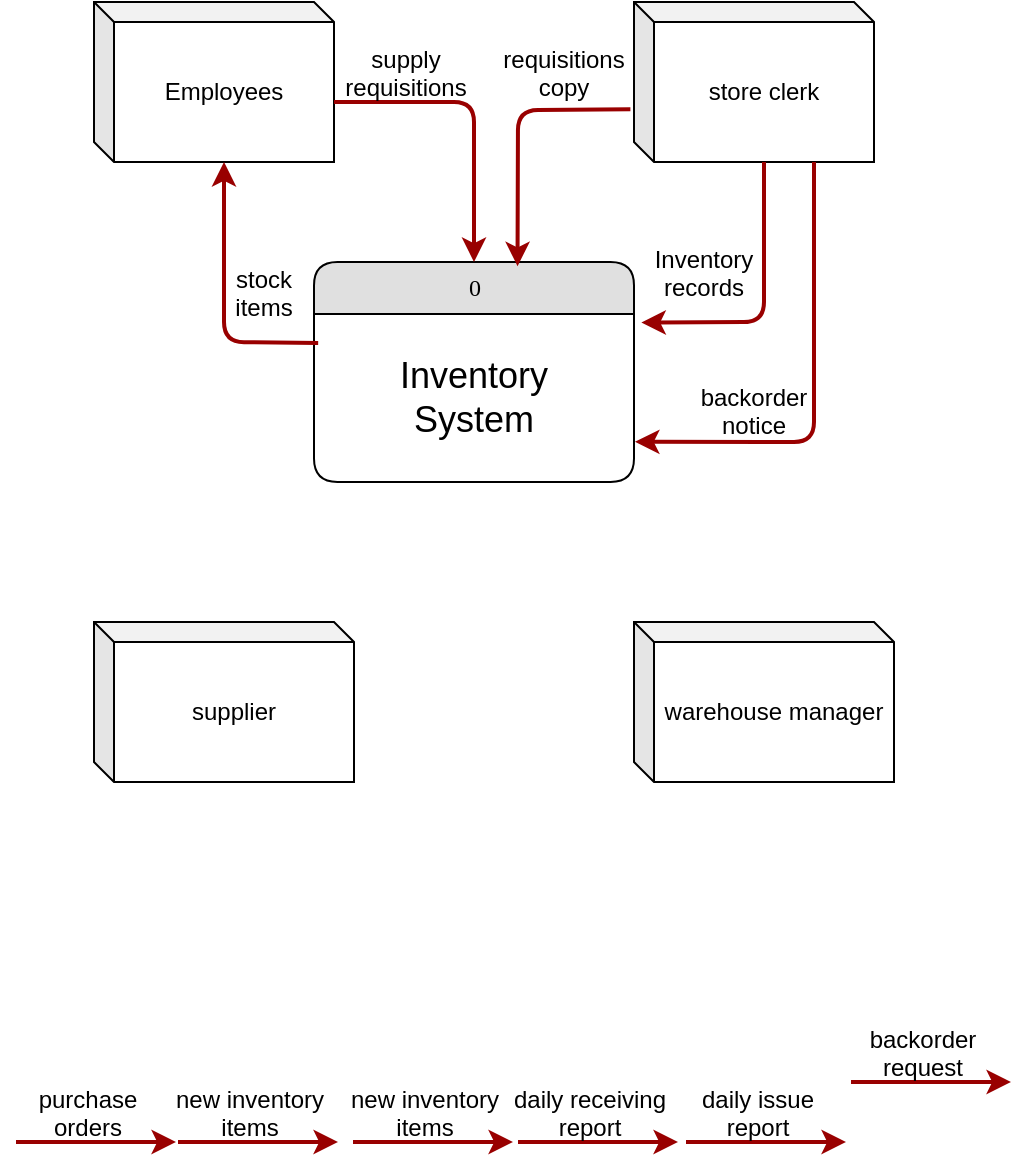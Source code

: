 <mxfile version="22.1.21" type="github">
  <diagram name="Page-1" id="5d7acffa-a066-3a61-03fe-96351882024d">
    <mxGraphModel dx="934" dy="534" grid="1" gridSize="10" guides="1" tooltips="1" connect="1" arrows="1" fold="1" page="1" pageScale="1" pageWidth="1100" pageHeight="850" background="#ffffff" math="0" shadow="0">
      <root>
        <mxCell id="0" />
        <mxCell id="1" parent="0" />
        <mxCell id="l346gy1Z0WuWglJ_ExZx-5" value="0" style="swimlane;html=1;fontStyle=0;childLayout=stackLayout;horizontal=1;startSize=26;fillColor=#e0e0e0;horizontalStack=0;resizeParent=1;resizeLast=0;collapsible=1;marginBottom=0;swimlaneFillColor=#ffffff;align=center;rounded=1;shadow=0;comic=0;labelBackgroundColor=none;strokeWidth=1;fontFamily=Verdana;fontSize=12" vertex="1" parent="1">
          <mxGeometry x="380" y="260" width="160" height="110" as="geometry" />
        </mxCell>
        <mxCell id="l346gy1Z0WuWglJ_ExZx-7" value="Inventory&lt;br style=&quot;font-size: 18px;&quot;&gt;System" style="text;html=1;strokeColor=none;fillColor=none;spacingLeft=4;spacingRight=4;whiteSpace=wrap;overflow=hidden;rotatable=0;points=[[0,0.5],[1,0.5]];portConstraint=eastwest;align=center;verticalAlign=middle;fontSize=18;" vertex="1" parent="l346gy1Z0WuWglJ_ExZx-5">
          <mxGeometry y="26" width="160" height="84" as="geometry" />
        </mxCell>
        <mxCell id="l346gy1Z0WuWglJ_ExZx-9" value="Employees" style="shape=cube;whiteSpace=wrap;html=1;boundedLbl=1;backgroundOutline=1;darkOpacity=0.05;darkOpacity2=0.1;size=10;" vertex="1" parent="1">
          <mxGeometry x="270" y="130" width="120" height="80" as="geometry" />
        </mxCell>
        <mxCell id="l346gy1Z0WuWglJ_ExZx-10" value="store clerk" style="shape=cube;whiteSpace=wrap;html=1;boundedLbl=1;backgroundOutline=1;darkOpacity=0.05;darkOpacity2=0.1;size=10;" vertex="1" parent="1">
          <mxGeometry x="540" y="130" width="120" height="80" as="geometry" />
        </mxCell>
        <mxCell id="l346gy1Z0WuWglJ_ExZx-11" value="supplier" style="shape=cube;whiteSpace=wrap;html=1;boundedLbl=1;backgroundOutline=1;darkOpacity=0.05;darkOpacity2=0.1;size=10;" vertex="1" parent="1">
          <mxGeometry x="270" y="440" width="130" height="80" as="geometry" />
        </mxCell>
        <mxCell id="l346gy1Z0WuWglJ_ExZx-12" value="warehouse manager" style="shape=cube;whiteSpace=wrap;html=1;boundedLbl=1;backgroundOutline=1;darkOpacity=0.05;darkOpacity2=0.1;size=10;" vertex="1" parent="1">
          <mxGeometry x="540" y="440" width="130" height="80" as="geometry" />
        </mxCell>
        <mxCell id="l346gy1Z0WuWglJ_ExZx-13" value="" style="edgeStyle=none;noEdgeStyle=1;strokeColor=#990000;strokeWidth=2" edge="1" parent="1" target="l346gy1Z0WuWglJ_ExZx-5">
          <mxGeometry width="100" height="100" relative="1" as="geometry">
            <mxPoint x="390" y="180" as="sourcePoint" />
            <mxPoint x="470" y="180" as="targetPoint" />
            <Array as="points">
              <mxPoint x="460" y="180" />
            </Array>
          </mxGeometry>
        </mxCell>
        <mxCell id="l346gy1Z0WuWglJ_ExZx-14" value="supply&#xa;requisitions" style="text;spacingTop=-5;align=center" vertex="1" parent="1">
          <mxGeometry x="411" y="150" width="30" height="20" as="geometry" />
        </mxCell>
        <mxCell id="l346gy1Z0WuWglJ_ExZx-15" value="" style="edgeStyle=none;noEdgeStyle=1;strokeColor=#990000;strokeWidth=2;entryX=0.636;entryY=0.019;entryDx=0;entryDy=0;entryPerimeter=0;exitX=-0.015;exitY=0.671;exitDx=0;exitDy=0;exitPerimeter=0;" edge="1" parent="1" source="l346gy1Z0WuWglJ_ExZx-10" target="l346gy1Z0WuWglJ_ExZx-5">
          <mxGeometry width="100" height="100" relative="1" as="geometry">
            <mxPoint x="565" y="258.82" as="sourcePoint" />
            <mxPoint x="645" y="258.82" as="targetPoint" />
            <Array as="points">
              <mxPoint x="482" y="184" />
            </Array>
          </mxGeometry>
        </mxCell>
        <mxCell id="l346gy1Z0WuWglJ_ExZx-16" value="requisitions&#xa;copy" style="text;spacingTop=-5;align=center" vertex="1" parent="1">
          <mxGeometry x="490" y="150" width="30" height="20" as="geometry" />
        </mxCell>
        <mxCell id="l346gy1Z0WuWglJ_ExZx-17" value="" style="edgeStyle=none;noEdgeStyle=1;strokeColor=#990000;strokeWidth=2;entryX=1.023;entryY=0.051;entryDx=0;entryDy=0;entryPerimeter=0;exitX=0;exitY=0;exitDx=65;exitDy=80;exitPerimeter=0;" edge="1" parent="1" source="l346gy1Z0WuWglJ_ExZx-10" target="l346gy1Z0WuWglJ_ExZx-7">
          <mxGeometry width="100" height="100" relative="1" as="geometry">
            <mxPoint x="617" y="290" as="sourcePoint" />
            <mxPoint x="697" y="290" as="targetPoint" />
            <Array as="points">
              <mxPoint x="605" y="290" />
            </Array>
          </mxGeometry>
        </mxCell>
        <mxCell id="l346gy1Z0WuWglJ_ExZx-18" value="Inventory &#xa;records" style="text;spacingTop=-5;align=center" vertex="1" parent="1">
          <mxGeometry x="560" y="250" width="30" height="20" as="geometry" />
        </mxCell>
        <mxCell id="l346gy1Z0WuWglJ_ExZx-19" value="" style="edgeStyle=none;noEdgeStyle=1;strokeColor=#990000;strokeWidth=2;entryX=1.003;entryY=0.761;entryDx=0;entryDy=0;entryPerimeter=0;" edge="1" parent="1" target="l346gy1Z0WuWglJ_ExZx-7">
          <mxGeometry width="100" height="100" relative="1" as="geometry">
            <mxPoint x="630" y="210" as="sourcePoint" />
            <mxPoint x="550" y="360" as="targetPoint" />
            <Array as="points">
              <mxPoint x="630" y="350" />
            </Array>
          </mxGeometry>
        </mxCell>
        <mxCell id="l346gy1Z0WuWglJ_ExZx-20" value="backorder &#xa;notice" style="text;spacingTop=-5;align=center" vertex="1" parent="1">
          <mxGeometry x="585" y="319" width="30" height="20" as="geometry" />
        </mxCell>
        <mxCell id="l346gy1Z0WuWglJ_ExZx-21" value="" style="edgeStyle=none;noEdgeStyle=1;strokeColor=#990000;strokeWidth=2" edge="1" parent="1">
          <mxGeometry width="100" height="100" relative="1" as="geometry">
            <mxPoint x="648.5" y="670" as="sourcePoint" />
            <mxPoint x="728.5" y="670" as="targetPoint" />
          </mxGeometry>
        </mxCell>
        <mxCell id="l346gy1Z0WuWglJ_ExZx-22" value="backorder &#xa;request" style="text;spacingTop=-5;align=center" vertex="1" parent="1">
          <mxGeometry x="669.5" y="640" width="30" height="10" as="geometry" />
        </mxCell>
        <mxCell id="l346gy1Z0WuWglJ_ExZx-23" value="" style="edgeStyle=none;noEdgeStyle=1;strokeColor=#990000;strokeWidth=2;exitX=0.013;exitY=0.173;exitDx=0;exitDy=0;exitPerimeter=0;entryX=0;entryY=0;entryDx=65;entryDy=80;entryPerimeter=0;" edge="1" parent="1" source="l346gy1Z0WuWglJ_ExZx-7" target="l346gy1Z0WuWglJ_ExZx-9">
          <mxGeometry width="100" height="100" relative="1" as="geometry">
            <mxPoint x="270" y="248.82" as="sourcePoint" />
            <mxPoint x="350" y="248.82" as="targetPoint" />
            <Array as="points">
              <mxPoint x="335" y="300" />
            </Array>
          </mxGeometry>
        </mxCell>
        <mxCell id="l346gy1Z0WuWglJ_ExZx-24" value="stock&#xa;items" style="text;spacingTop=-5;align=center" vertex="1" parent="1">
          <mxGeometry x="340" y="260" width="30" height="20" as="geometry" />
        </mxCell>
        <mxCell id="l346gy1Z0WuWglJ_ExZx-25" value="" style="edgeStyle=none;noEdgeStyle=1;strokeColor=#990000;strokeWidth=2" edge="1" parent="1">
          <mxGeometry width="100" height="100" relative="1" as="geometry">
            <mxPoint x="231" y="700" as="sourcePoint" />
            <mxPoint x="311" y="700" as="targetPoint" />
          </mxGeometry>
        </mxCell>
        <mxCell id="l346gy1Z0WuWglJ_ExZx-26" value="purchase&#xa;orders" style="text;spacingTop=-5;align=center" vertex="1" parent="1">
          <mxGeometry x="252" y="670" width="30" height="20" as="geometry" />
        </mxCell>
        <mxCell id="l346gy1Z0WuWglJ_ExZx-27" value="" style="edgeStyle=none;noEdgeStyle=1;strokeColor=#990000;strokeWidth=2" edge="1" parent="1">
          <mxGeometry width="100" height="100" relative="1" as="geometry">
            <mxPoint x="312" y="700" as="sourcePoint" />
            <mxPoint x="392" y="700" as="targetPoint" />
          </mxGeometry>
        </mxCell>
        <mxCell id="l346gy1Z0WuWglJ_ExZx-28" value="new inventory&#xa;items" style="text;spacingTop=-5;align=center" vertex="1" parent="1">
          <mxGeometry x="333" y="670" width="30" height="20" as="geometry" />
        </mxCell>
        <mxCell id="l346gy1Z0WuWglJ_ExZx-29" value="" style="edgeStyle=none;noEdgeStyle=1;strokeColor=#990000;strokeWidth=2" edge="1" parent="1">
          <mxGeometry width="100" height="100" relative="1" as="geometry">
            <mxPoint x="399.5" y="700" as="sourcePoint" />
            <mxPoint x="479.5" y="700" as="targetPoint" />
          </mxGeometry>
        </mxCell>
        <mxCell id="l346gy1Z0WuWglJ_ExZx-30" value="new inventory&#xa;items" style="text;spacingTop=-5;align=center" vertex="1" parent="1">
          <mxGeometry x="420.5" y="670" width="30" height="20" as="geometry" />
        </mxCell>
        <mxCell id="l346gy1Z0WuWglJ_ExZx-31" value="" style="edgeStyle=none;noEdgeStyle=1;strokeColor=#990000;strokeWidth=2" edge="1" parent="1">
          <mxGeometry width="100" height="100" relative="1" as="geometry">
            <mxPoint x="482" y="700" as="sourcePoint" />
            <mxPoint x="562" y="700" as="targetPoint" />
          </mxGeometry>
        </mxCell>
        <mxCell id="l346gy1Z0WuWglJ_ExZx-32" value="daily receiving&#xa;report" style="text;spacingTop=-5;align=center" vertex="1" parent="1">
          <mxGeometry x="503" y="670" width="30" height="20" as="geometry" />
        </mxCell>
        <mxCell id="l346gy1Z0WuWglJ_ExZx-33" value="" style="edgeStyle=none;noEdgeStyle=1;strokeColor=#990000;strokeWidth=2" edge="1" parent="1">
          <mxGeometry width="100" height="100" relative="1" as="geometry">
            <mxPoint x="566" y="700" as="sourcePoint" />
            <mxPoint x="646" y="700" as="targetPoint" />
          </mxGeometry>
        </mxCell>
        <mxCell id="l346gy1Z0WuWglJ_ExZx-34" value="daily issue&#xa;report" style="text;spacingTop=-5;align=center" vertex="1" parent="1">
          <mxGeometry x="587" y="670" width="30" height="20" as="geometry" />
        </mxCell>
      </root>
    </mxGraphModel>
  </diagram>
</mxfile>
